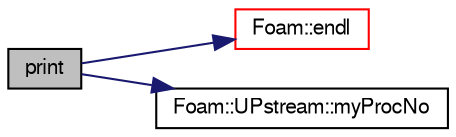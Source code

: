 digraph "print"
{
  bgcolor="transparent";
  edge [fontname="FreeSans",fontsize="10",labelfontname="FreeSans",labelfontsize="10"];
  node [fontname="FreeSans",fontsize="10",shape=record];
  rankdir="LR";
  Node2748 [label="print",height=0.2,width=0.4,color="black", fillcolor="grey75", style="filled", fontcolor="black"];
  Node2748 -> Node2749 [color="midnightblue",fontsize="10",style="solid",fontname="FreeSans"];
  Node2749 [label="Foam::endl",height=0.2,width=0.4,color="red",URL="$a21124.html#a2db8fe02a0d3909e9351bb4275b23ce4",tooltip="Add newline and flush stream. "];
  Node2748 -> Node2751 [color="midnightblue",fontsize="10",style="solid",fontname="FreeSans"];
  Node2751 [label="Foam::UPstream::myProcNo",height=0.2,width=0.4,color="black",URL="$a26270.html#afc74d89573de32a3032c916f8cdd1733",tooltip="Number of this process (starting from masterNo() = 0) "];
}
